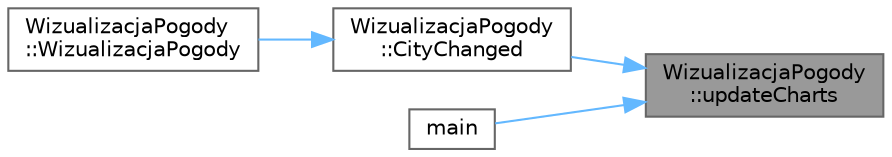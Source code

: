 digraph "WizualizacjaPogody::updateCharts"
{
 // LATEX_PDF_SIZE
  bgcolor="transparent";
  edge [fontname=Helvetica,fontsize=10,labelfontname=Helvetica,labelfontsize=10];
  node [fontname=Helvetica,fontsize=10,shape=box,height=0.2,width=0.4];
  rankdir="RL";
  Node1 [id="Node000001",label="WizualizacjaPogody\l::updateCharts",height=0.2,width=0.4,color="gray40", fillcolor="grey60", style="filled", fontcolor="black",tooltip="Slot do aktualizacji wykresów dla danego miasta."];
  Node1 -> Node2 [id="edge1_Node000001_Node000002",dir="back",color="steelblue1",style="solid",tooltip=" "];
  Node2 [id="Node000002",label="WizualizacjaPogody\l::CityChanged",height=0.2,width=0.4,color="grey40", fillcolor="white", style="filled",URL="$class_wizualizacja_pogody.html#aca1438e6e108096683c94825b0d0a9aa",tooltip="Slot do zmiany wybranego miasta w interfejsie aplikacji."];
  Node2 -> Node3 [id="edge2_Node000002_Node000003",dir="back",color="steelblue1",style="solid",tooltip=" "];
  Node3 [id="Node000003",label="WizualizacjaPogody\l::WizualizacjaPogody",height=0.2,width=0.4,color="grey40", fillcolor="white", style="filled",URL="$class_wizualizacja_pogody.html#aed0faa566811cb430818b3a688e45540",tooltip="Konstruktor."];
  Node1 -> Node4 [id="edge3_Node000001_Node000004",dir="back",color="steelblue1",style="solid",tooltip=" "];
  Node4 [id="Node000004",label="main",height=0.2,width=0.4,color="grey40", fillcolor="white", style="filled",URL="$main_8cpp.html#a0ddf1224851353fc92bfbff6f499fa97",tooltip=" "];
}
